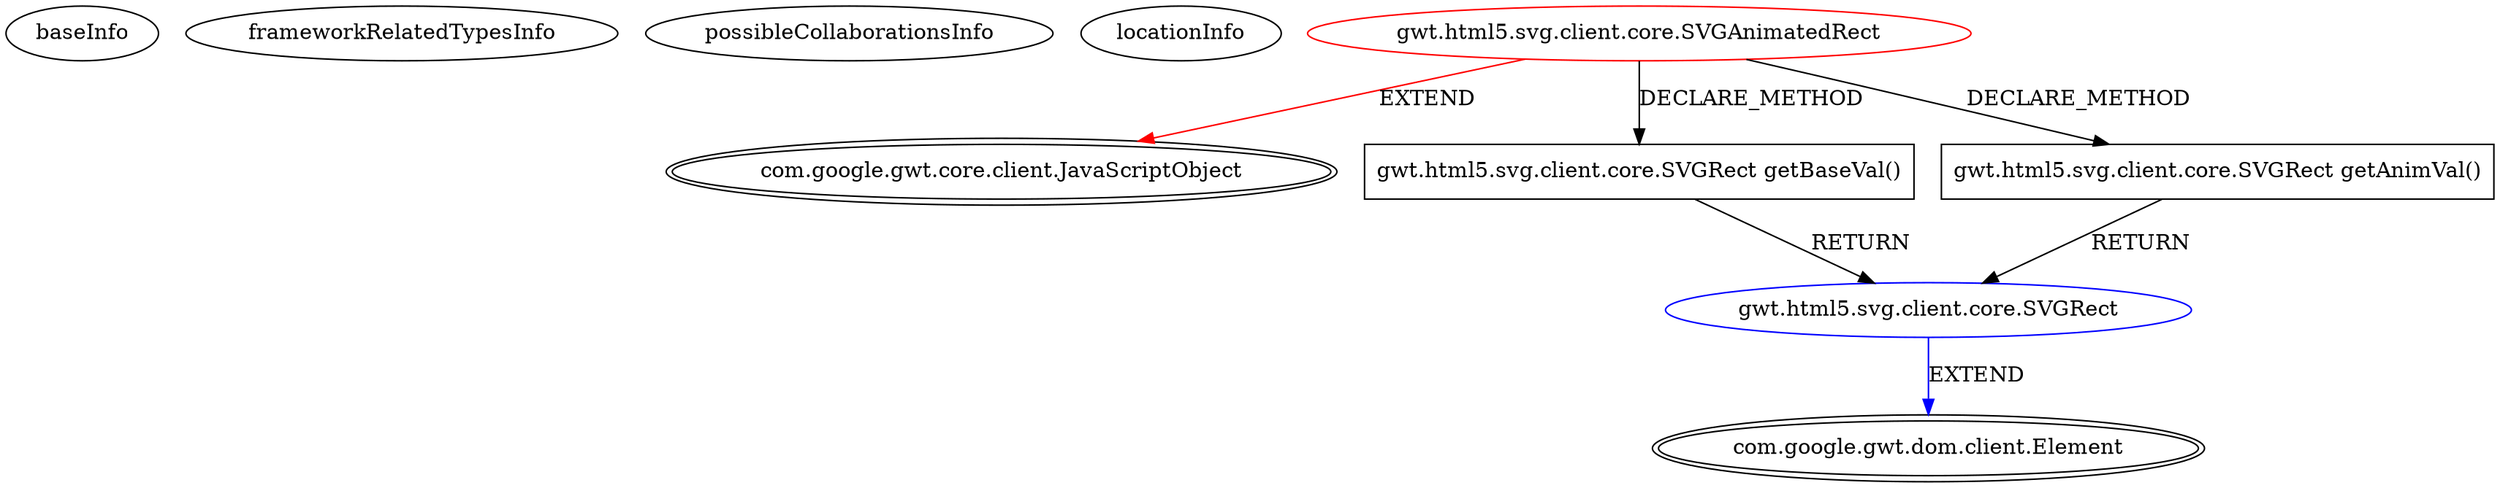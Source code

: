 digraph {
baseInfo[graphId=3814,category="extension_graph",isAnonymous=false,possibleRelation=true]
frameworkRelatedTypesInfo[0="com.google.gwt.core.client.JavaScriptObject"]
possibleCollaborationsInfo[0="3814~CLIENT_METHOD_DECLARATION-RETURN_TYPE-CLIENT_METHOD_DECLARATION-RETURN_TYPE-~com.google.gwt.core.client.JavaScriptObject ~com.google.gwt.dom.client.Element ~false~false"]
locationInfo[projectName="mguiral-GwtSvgLib",filePath="/mguiral-GwtSvgLib/GwtSvgLib-master/src/gwt/html5/svg/client/core/SVGAnimatedRect.java",contextSignature="SVGAnimatedRect",graphId="3814"]
0[label="gwt.html5.svg.client.core.SVGAnimatedRect",vertexType="ROOT_CLIENT_CLASS_DECLARATION",isFrameworkType=false,color=red]
1[label="com.google.gwt.core.client.JavaScriptObject",vertexType="FRAMEWORK_CLASS_TYPE",isFrameworkType=true,peripheries=2]
2[label="gwt.html5.svg.client.core.SVGRect getBaseVal()",vertexType="CLIENT_METHOD_DECLARATION",isFrameworkType=false,shape=box]
3[label="gwt.html5.svg.client.core.SVGRect",vertexType="REFERENCE_CLIENT_CLASS_DECLARATION",isFrameworkType=false,color=blue]
4[label="com.google.gwt.dom.client.Element",vertexType="FRAMEWORK_CLASS_TYPE",isFrameworkType=true,peripheries=2]
5[label="gwt.html5.svg.client.core.SVGRect getAnimVal()",vertexType="CLIENT_METHOD_DECLARATION",isFrameworkType=false,shape=box]
0->1[label="EXTEND",color=red]
0->2[label="DECLARE_METHOD"]
3->4[label="EXTEND",color=blue]
2->3[label="RETURN"]
0->5[label="DECLARE_METHOD"]
5->3[label="RETURN"]
}
